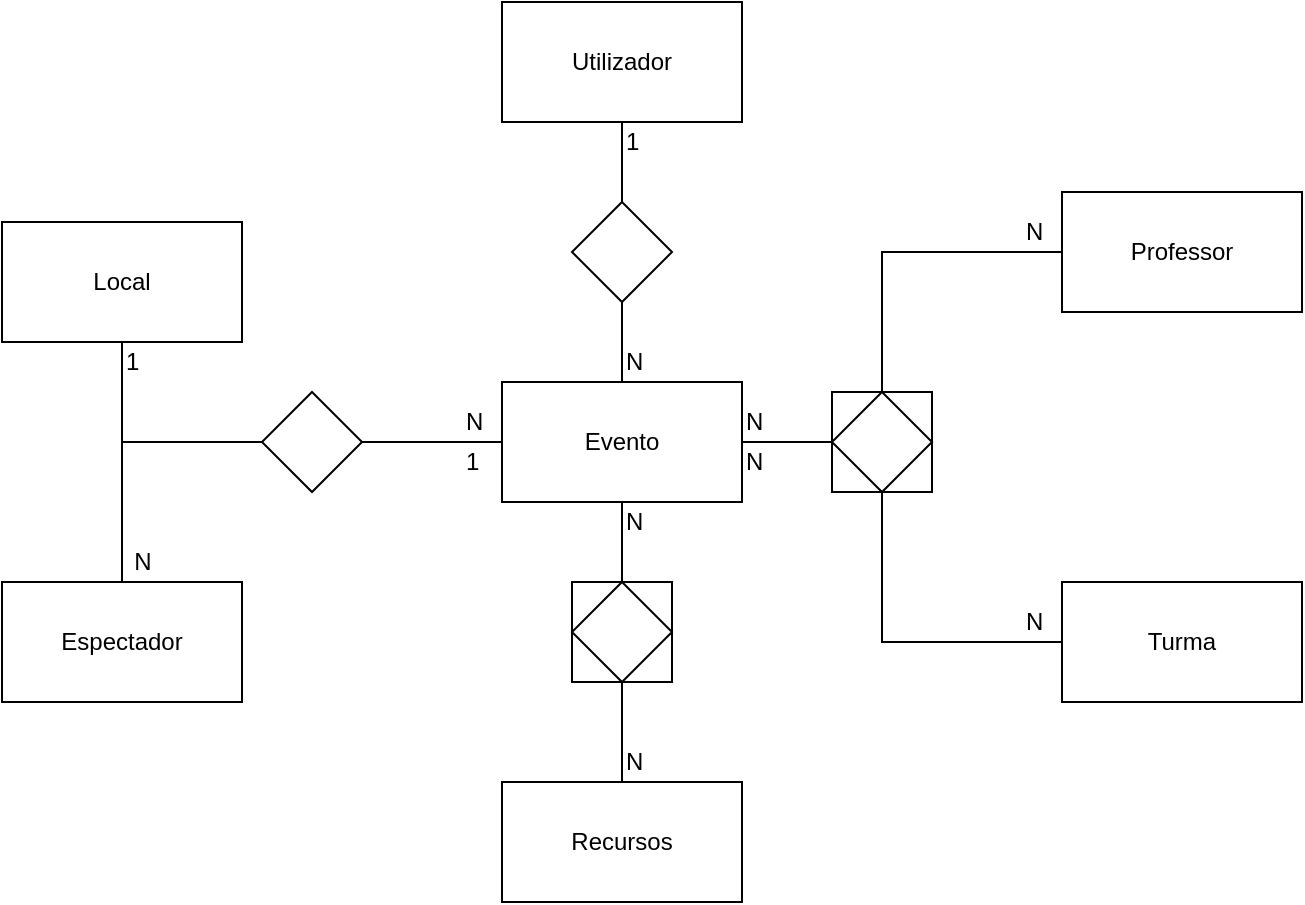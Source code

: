 <mxfile version="12.2.9" type="google" pages="2"><diagram id="Jh67H3Q3jxpSbNxzCm2u" name="Page-1"><mxGraphModel dx="1408" dy="748" grid="1" gridSize="10" guides="1" tooltips="1" connect="1" arrows="1" fold="1" page="1" pageScale="1" pageWidth="827" pageHeight="1169" math="0" shadow="0"><root><mxCell id="0"/><mxCell id="1" parent="0"/><mxCell id="zhbCAy5QGoQj8YJ2fs1V-2" value="" style="whiteSpace=wrap;html=1;aspect=fixed;" parent="1" vertex="1"><mxGeometry x="485" y="315" width="50" height="50" as="geometry"/></mxCell><mxCell id="zhbCAy5QGoQj8YJ2fs1V-1" value="" style="whiteSpace=wrap;html=1;aspect=fixed;" parent="1" vertex="1"><mxGeometry x="355" y="410" width="50" height="50" as="geometry"/></mxCell><mxCell id="IJOyXEs8nP33JWg1uRtd-14" value="" style="edgeStyle=orthogonalEdgeStyle;rounded=0;orthogonalLoop=1;jettySize=auto;html=1;endArrow=none;endFill=0;" parent="1" source="IJOyXEs8nP33JWg1uRtd-1" target="IJOyXEs8nP33JWg1uRtd-13" edge="1"><mxGeometry relative="1" as="geometry"/></mxCell><mxCell id="IJOyXEs8nP33JWg1uRtd-20" value="" style="edgeStyle=orthogonalEdgeStyle;rounded=0;orthogonalLoop=1;jettySize=auto;html=1;endArrow=none;endFill=0;" parent="1" source="IJOyXEs8nP33JWg1uRtd-1" target="IJOyXEs8nP33JWg1uRtd-19" edge="1"><mxGeometry relative="1" as="geometry"/></mxCell><mxCell id="IJOyXEs8nP33JWg1uRtd-26" value="" style="edgeStyle=orthogonalEdgeStyle;rounded=0;orthogonalLoop=1;jettySize=auto;html=1;endArrow=none;endFill=0;" parent="1" source="IJOyXEs8nP33JWg1uRtd-1" target="IJOyXEs8nP33JWg1uRtd-24" edge="1"><mxGeometry relative="1" as="geometry"/></mxCell><mxCell id="eQRNbu_ZxKwThQzrAz3L-7" value="" style="edgeStyle=orthogonalEdgeStyle;rounded=0;orthogonalLoop=1;jettySize=auto;html=1;endArrow=none;endFill=0;" parent="1" source="IJOyXEs8nP33JWg1uRtd-1" target="IJOyXEs8nP33JWg1uRtd-24" edge="1"><mxGeometry relative="1" as="geometry"/></mxCell><mxCell id="IJOyXEs8nP33JWg1uRtd-1" value="Evento" style="rounded=0;whiteSpace=wrap;html=1;" parent="1" vertex="1"><mxGeometry x="320" y="310" width="120" height="60" as="geometry"/></mxCell><mxCell id="IJOyXEs8nP33JWg1uRtd-8" style="edgeStyle=orthogonalEdgeStyle;rounded=0;orthogonalLoop=1;jettySize=auto;html=1;exitX=0.5;exitY=1;exitDx=0;exitDy=0;entryX=0.5;entryY=0;entryDx=0;entryDy=0;endArrow=none;endFill=0;" parent="1" source="IJOyXEs8nP33JWg1uRtd-2" target="IJOyXEs8nP33JWg1uRtd-6" edge="1"><mxGeometry relative="1" as="geometry"/></mxCell><mxCell id="IJOyXEs8nP33JWg1uRtd-2" value="Utilizador" style="rounded=0;whiteSpace=wrap;html=1;" parent="1" vertex="1"><mxGeometry x="320" y="120" width="120" height="60" as="geometry"/></mxCell><mxCell id="IJOyXEs8nP33JWg1uRtd-15" value="" style="edgeStyle=orthogonalEdgeStyle;rounded=0;orthogonalLoop=1;jettySize=auto;html=1;endArrow=none;endFill=0;" parent="1" source="IJOyXEs8nP33JWg1uRtd-3" target="IJOyXEs8nP33JWg1uRtd-13" edge="1"><mxGeometry relative="1" as="geometry"/></mxCell><mxCell id="IJOyXEs8nP33JWg1uRtd-3" value="Professor" style="rounded=0;whiteSpace=wrap;html=1;" parent="1" vertex="1"><mxGeometry x="600" y="215" width="120" height="60" as="geometry"/></mxCell><mxCell id="IJOyXEs8nP33JWg1uRtd-21" value="" style="edgeStyle=orthogonalEdgeStyle;rounded=0;orthogonalLoop=1;jettySize=auto;html=1;endArrow=none;endFill=0;" parent="1" source="IJOyXEs8nP33JWg1uRtd-4" target="IJOyXEs8nP33JWg1uRtd-19" edge="1"><mxGeometry relative="1" as="geometry"/></mxCell><mxCell id="IJOyXEs8nP33JWg1uRtd-4" value="Recursos" style="rounded=0;whiteSpace=wrap;html=1;" parent="1" vertex="1"><mxGeometry x="320" y="510" width="120" height="60" as="geometry"/></mxCell><mxCell id="IJOyXEs8nP33JWg1uRtd-9" value="" style="edgeStyle=orthogonalEdgeStyle;rounded=0;orthogonalLoop=1;jettySize=auto;html=1;endArrow=none;endFill=0;" parent="1" source="IJOyXEs8nP33JWg1uRtd-6" target="IJOyXEs8nP33JWg1uRtd-1" edge="1"><mxGeometry relative="1" as="geometry"/></mxCell><mxCell id="IJOyXEs8nP33JWg1uRtd-6" value="" style="rhombus;whiteSpace=wrap;html=1;" parent="1" vertex="1"><mxGeometry x="355" y="220" width="50" height="50" as="geometry"/></mxCell><mxCell id="IJOyXEs8nP33JWg1uRtd-10" value="1" style="text;html=1;resizable=0;points=[];autosize=1;align=left;verticalAlign=top;spacingTop=-4;" parent="1" vertex="1"><mxGeometry x="380" y="180" width="20" height="20" as="geometry"/></mxCell><mxCell id="IJOyXEs8nP33JWg1uRtd-11" value="N" style="text;html=1;resizable=0;points=[];autosize=1;align=left;verticalAlign=top;spacingTop=-4;" parent="1" vertex="1"><mxGeometry x="380" y="290" width="20" height="20" as="geometry"/></mxCell><mxCell id="IJOyXEs8nP33JWg1uRtd-13" value="" style="rhombus;whiteSpace=wrap;html=1;" parent="1" vertex="1"><mxGeometry x="485" y="315" width="50" height="50" as="geometry"/></mxCell><mxCell id="IJOyXEs8nP33JWg1uRtd-16" value="N" style="text;html=1;resizable=0;points=[];autosize=1;align=left;verticalAlign=top;spacingTop=-4;" parent="1" vertex="1"><mxGeometry x="440" y="320" width="20" height="20" as="geometry"/></mxCell><mxCell id="IJOyXEs8nP33JWg1uRtd-17" value="N" style="text;html=1;resizable=0;points=[];autosize=1;align=left;verticalAlign=top;spacingTop=-4;" parent="1" vertex="1"><mxGeometry x="580" y="225" width="20" height="20" as="geometry"/></mxCell><mxCell id="IJOyXEs8nP33JWg1uRtd-19" value="" style="rhombus;whiteSpace=wrap;html=1;" parent="1" vertex="1"><mxGeometry x="355" y="410" width="50" height="50" as="geometry"/></mxCell><mxCell id="IJOyXEs8nP33JWg1uRtd-22" value="N" style="text;html=1;resizable=0;points=[];autosize=1;align=left;verticalAlign=top;spacingTop=-4;" parent="1" vertex="1"><mxGeometry x="380" y="370" width="20" height="20" as="geometry"/></mxCell><mxCell id="IJOyXEs8nP33JWg1uRtd-23" value="N" style="text;html=1;resizable=0;points=[];autosize=1;align=left;verticalAlign=top;spacingTop=-4;" parent="1" vertex="1"><mxGeometry x="380" y="490" width="20" height="20" as="geometry"/></mxCell><mxCell id="IJOyXEs8nP33JWg1uRtd-27" value="" style="edgeStyle=orthogonalEdgeStyle;rounded=0;orthogonalLoop=1;jettySize=auto;html=1;endArrow=none;endFill=0;" parent="1" source="IJOyXEs8nP33JWg1uRtd-30" target="IJOyXEs8nP33JWg1uRtd-25" edge="1"><mxGeometry relative="1" as="geometry"/></mxCell><mxCell id="4F2PrnxVipx-TrDPdB4S-1" style="edgeStyle=orthogonalEdgeStyle;rounded=0;orthogonalLoop=1;jettySize=auto;html=1;exitX=0;exitY=0.5;exitDx=0;exitDy=0;entryX=0.5;entryY=0;entryDx=0;entryDy=0;endArrow=none;endFill=0;" edge="1" parent="1" source="IJOyXEs8nP33JWg1uRtd-24" target="mLtWbIIc8h2dx95_w21L-1"><mxGeometry relative="1" as="geometry"/></mxCell><mxCell id="IJOyXEs8nP33JWg1uRtd-24" value="" style="rhombus;whiteSpace=wrap;html=1;" parent="1" vertex="1"><mxGeometry x="200" y="315" width="50" height="50" as="geometry"/></mxCell><mxCell id="eQRNbu_ZxKwThQzrAz3L-2" style="edgeStyle=orthogonalEdgeStyle;rounded=0;orthogonalLoop=1;jettySize=auto;html=1;exitX=0.5;exitY=1;exitDx=0;exitDy=0;entryX=0;entryY=0.5;entryDx=0;entryDy=0;endArrow=none;endFill=0;" parent="1" source="IJOyXEs8nP33JWg1uRtd-25" target="IJOyXEs8nP33JWg1uRtd-24" edge="1"><mxGeometry relative="1" as="geometry"/></mxCell><mxCell id="IJOyXEs8nP33JWg1uRtd-25" value="Local" style="rounded=0;whiteSpace=wrap;html=1;" parent="1" vertex="1"><mxGeometry x="70" y="230" width="120" height="60" as="geometry"/></mxCell><mxCell id="IJOyXEs8nP33JWg1uRtd-29" value="N" style="text;html=1;resizable=0;points=[];autosize=1;align=left;verticalAlign=top;spacingTop=-4;" parent="1" vertex="1"><mxGeometry x="300" y="320" width="20" height="20" as="geometry"/></mxCell><mxCell id="Zzs5hLD2S3Af1MCPsf4Q-2" style="edgeStyle=orthogonalEdgeStyle;rounded=0;orthogonalLoop=1;jettySize=auto;html=1;exitX=0;exitY=0.5;exitDx=0;exitDy=0;entryX=0.5;entryY=1;entryDx=0;entryDy=0;strokeWidth=1;endArrow=none;endFill=0;" parent="1" source="Zzs5hLD2S3Af1MCPsf4Q-1" target="zhbCAy5QGoQj8YJ2fs1V-2" edge="1"><mxGeometry relative="1" as="geometry"/></mxCell><mxCell id="Zzs5hLD2S3Af1MCPsf4Q-1" value="Turma" style="rounded=0;whiteSpace=wrap;html=1;" parent="1" vertex="1"><mxGeometry x="600" y="410" width="120" height="60" as="geometry"/></mxCell><mxCell id="Zzs5hLD2S3Af1MCPsf4Q-3" value="N" style="text;html=1;resizable=0;points=[];autosize=1;align=left;verticalAlign=top;spacingTop=-4;" parent="1" vertex="1"><mxGeometry x="580" y="420" width="20" height="20" as="geometry"/></mxCell><mxCell id="IJOyXEs8nP33JWg1uRtd-30" value="1" style="text;html=1;resizable=0;points=[];autosize=1;align=left;verticalAlign=top;spacingTop=-4;" parent="1" vertex="1"><mxGeometry x="130" y="290" width="20" height="20" as="geometry"/></mxCell><mxCell id="eQRNbu_ZxKwThQzrAz3L-5" value="1" style="text;html=1;resizable=0;points=[];autosize=1;align=left;verticalAlign=top;spacingTop=-4;" parent="1" vertex="1"><mxGeometry x="300" y="340" width="20" height="20" as="geometry"/></mxCell><mxCell id="eQRNbu_ZxKwThQzrAz3L-6" value="N" style="text;html=1;resizable=0;points=[];autosize=1;align=left;verticalAlign=top;spacingTop=-4;" parent="1" vertex="1"><mxGeometry x="440" y="340" width="20" height="20" as="geometry"/></mxCell><mxCell id="mLtWbIIc8h2dx95_w21L-1" value="Espectador" style="rounded=0;whiteSpace=wrap;html=1;" parent="1" vertex="1"><mxGeometry x="70" y="410" width="120" height="60" as="geometry"/></mxCell><mxCell id="4F2PrnxVipx-TrDPdB4S-2" value="N" style="text;html=1;align=center;verticalAlign=middle;resizable=0;points=[];;autosize=1;" vertex="1" parent="1"><mxGeometry x="130" y="390" width="20" height="20" as="geometry"/></mxCell></root></mxGraphModel></diagram><diagram id="Lm7Dpxeq17SA1pwIKC3G" name="Page-2"><mxGraphModel dx="1408" dy="748" grid="1" gridSize="10" guides="1" tooltips="1" connect="1" arrows="1" fold="1" page="1" pageScale="1" pageWidth="827" pageHeight="1169" math="0" shadow="0"><root><mxCell id="uQMUdhxPrY3A5N7AgBjk-0"/><mxCell id="uQMUdhxPrY3A5N7AgBjk-1" parent="uQMUdhxPrY3A5N7AgBjk-0"/><mxCell id="bjMlNkMcn35u2qCBFPjm-3" style="edgeStyle=orthogonalEdgeStyle;rounded=1;orthogonalLoop=1;jettySize=auto;html=1;entryX=0.5;entryY=0;entryDx=0;entryDy=0;startArrow=none;startFill=0;endArrow=ERmany;endFill=0;strokeColor=#000000;" parent="uQMUdhxPrY3A5N7AgBjk-1" source="v9JrFw2eaWgQ8vSwRDkb-0" target="gcyDaqHP9L5kCWdp9UpA-13" edge="1"><mxGeometry relative="1" as="geometry"/></mxCell><mxCell id="jWGImULyh-zhUYDuJxsQ-2" style="edgeStyle=orthogonalEdgeStyle;rounded=1;orthogonalLoop=1;jettySize=auto;html=1;startArrow=none;startFill=0;endArrow=ERmany;endFill=0;strokeColor=#000000;" parent="uQMUdhxPrY3A5N7AgBjk-1" source="v9JrFw2eaWgQ8vSwRDkb-0" target="gcyDaqHP9L5kCWdp9UpA-0" edge="1"><mxGeometry relative="1" as="geometry"/></mxCell><mxCell id="E01hCm0iudm5KoXo-pSB-0" style="edgeStyle=orthogonalEdgeStyle;rounded=1;orthogonalLoop=1;jettySize=auto;html=1;startArrow=none;startFill=0;endArrow=ERmany;endFill=0;strokeColor=#000000;" parent="uQMUdhxPrY3A5N7AgBjk-1" source="v9JrFw2eaWgQ8vSwRDkb-0" target="pyR2Yu2KaZCSXECznlxz-0" edge="1"><mxGeometry relative="1" as="geometry"/></mxCell><mxCell id="UAPrOtqbvo4sJQOtvfsJ-7" style="edgeStyle=orthogonalEdgeStyle;rounded=1;orthogonalLoop=1;jettySize=auto;html=1;endArrow=ERmany;endFill=0;" edge="1" parent="uQMUdhxPrY3A5N7AgBjk-1" source="v9JrFw2eaWgQ8vSwRDkb-0" target="nkY8CMh8w5-jnQc0ybU_-9"><mxGeometry relative="1" as="geometry"/></mxCell><mxCell id="UAPrOtqbvo4sJQOtvfsJ-12" style="edgeStyle=orthogonalEdgeStyle;rounded=1;orthogonalLoop=1;jettySize=auto;html=1;endArrow=ERmany;endFill=0;" edge="1" parent="uQMUdhxPrY3A5N7AgBjk-1" source="v9JrFw2eaWgQ8vSwRDkb-0" target="ZTfTztfbkI61BtAC5NWL-0"><mxGeometry relative="1" as="geometry"/></mxCell><mxCell id="v9JrFw2eaWgQ8vSwRDkb-0" value="evento" style="swimlane;fontStyle=0;childLayout=stackLayout;horizontal=1;startSize=26;fillColor=none;horizontalStack=0;resizeParent=1;resizeParentMax=0;resizeLast=0;collapsible=1;marginBottom=0;" parent="uQMUdhxPrY3A5N7AgBjk-1" vertex="1"><mxGeometry x="350" y="481" width="160" height="208" as="geometry"/></mxCell><mxCell id="v9JrFw2eaWgQ8vSwRDkb-1" value="evento_id INT" style="text;strokeColor=none;fillColor=none;align=left;verticalAlign=top;spacingLeft=4;spacingRight=4;overflow=hidden;rotatable=0;points=[[0,0.5],[1,0.5]];portConstraint=eastwest;fontStyle=1" parent="v9JrFw2eaWgQ8vSwRDkb-0" vertex="1"><mxGeometry y="26" width="160" height="26" as="geometry"/></mxCell><mxCell id="Xj9gPzI2pLIC4q5CqJXt-0" value="local_id INT" style="text;strokeColor=none;fillColor=none;align=left;verticalAlign=top;spacingLeft=4;spacingRight=4;overflow=hidden;rotatable=0;points=[[0,0.5],[1,0.5]];portConstraint=eastwest;" parent="v9JrFw2eaWgQ8vSwRDkb-0" vertex="1"><mxGeometry y="52" width="160" height="26" as="geometry"/></mxCell><mxCell id="Xj9gPzI2pLIC4q5CqJXt-1" value="utilizador_id INT" style="text;strokeColor=none;fillColor=none;align=left;verticalAlign=top;spacingLeft=4;spacingRight=4;overflow=hidden;rotatable=0;points=[[0,0.5],[1,0.5]];portConstraint=eastwest;" parent="v9JrFw2eaWgQ8vSwRDkb-0" vertex="1"><mxGeometry y="78" width="160" height="26" as="geometry"/></mxCell><mxCell id="UAPrOtqbvo4sJQOtvfsJ-1" value="espectador_id INT" style="text;strokeColor=none;fillColor=none;align=left;verticalAlign=top;spacingLeft=4;spacingRight=4;overflow=hidden;rotatable=0;points=[[0,0.5],[1,0.5]];portConstraint=eastwest;" vertex="1" parent="v9JrFw2eaWgQ8vSwRDkb-0"><mxGeometry y="104" width="160" height="26" as="geometry"/></mxCell><mxCell id="v9JrFw2eaWgQ8vSwRDkb-2" value="inicio DATETIME" style="text;strokeColor=none;fillColor=none;align=left;verticalAlign=top;spacingLeft=4;spacingRight=4;overflow=hidden;rotatable=0;points=[[0,0.5],[1,0.5]];portConstraint=eastwest;" parent="v9JrFw2eaWgQ8vSwRDkb-0" vertex="1"><mxGeometry y="130" width="160" height="26" as="geometry"/></mxCell><mxCell id="UAPrOtqbvo4sJQOtvfsJ-2" value="fim DATETIME" style="text;strokeColor=none;fillColor=none;align=left;verticalAlign=top;spacingLeft=4;spacingRight=4;overflow=hidden;rotatable=0;points=[[0,0.5],[1,0.5]];portConstraint=eastwest;" vertex="1" parent="v9JrFw2eaWgQ8vSwRDkb-0"><mxGeometry y="156" width="160" height="26" as="geometry"/></mxCell><mxCell id="gcyDaqHP9L5kCWdp9UpA-12" value="atividade VARCHAR" style="text;strokeColor=none;fillColor=none;align=left;verticalAlign=top;spacingLeft=4;spacingRight=4;overflow=hidden;rotatable=0;points=[[0,0.5],[1,0.5]];portConstraint=eastwest;" parent="v9JrFw2eaWgQ8vSwRDkb-0" vertex="1"><mxGeometry y="182" width="160" height="26" as="geometry"/></mxCell><mxCell id="ZTfTztfbkI61BtAC5NWL-0" value="local" style="swimlane;fontStyle=0;childLayout=stackLayout;horizontal=1;startSize=26;fillColor=none;horizontalStack=0;resizeParent=1;resizeParentMax=0;resizeLast=0;collapsible=1;marginBottom=0;" parent="uQMUdhxPrY3A5N7AgBjk-1" vertex="1"><mxGeometry x="110" y="500" width="140" height="78" as="geometry"/></mxCell><mxCell id="ZTfTztfbkI61BtAC5NWL-1" value="local_id INT" style="text;strokeColor=none;fillColor=none;align=left;verticalAlign=top;spacingLeft=4;spacingRight=4;overflow=hidden;rotatable=0;points=[[0,0.5],[1,0.5]];portConstraint=eastwest;fontStyle=1" parent="ZTfTztfbkI61BtAC5NWL-0" vertex="1"><mxGeometry y="26" width="140" height="26" as="geometry"/></mxCell><mxCell id="ZTfTztfbkI61BtAC5NWL-3" value="nome VARCHAR" style="text;strokeColor=none;fillColor=none;align=left;verticalAlign=top;spacingLeft=4;spacingRight=4;overflow=hidden;rotatable=0;points=[[0,0.5],[1,0.5]];portConstraint=eastwest;" parent="ZTfTztfbkI61BtAC5NWL-0" vertex="1"><mxGeometry y="52" width="140" height="26" as="geometry"/></mxCell><mxCell id="jWGImULyh-zhUYDuJxsQ-0" style="edgeStyle=orthogonalEdgeStyle;rounded=1;orthogonalLoop=1;jettySize=auto;html=1;startArrow=none;startFill=0;endArrow=ERmany;endFill=0;strokeColor=#000000;" parent="uQMUdhxPrY3A5N7AgBjk-1" source="oLrFUou3zTEEuptUUkH_-0" target="v9JrFw2eaWgQ8vSwRDkb-0" edge="1"><mxGeometry relative="1" as="geometry"/></mxCell><mxCell id="oLrFUou3zTEEuptUUkH_-0" value="utilizador" style="swimlane;fontStyle=0;childLayout=stackLayout;horizontal=1;startSize=26;fillColor=none;horizontalStack=0;resizeParent=1;resizeParentMax=0;resizeLast=0;collapsible=1;marginBottom=0;" parent="uQMUdhxPrY3A5N7AgBjk-1" vertex="1"><mxGeometry x="570" y="423" width="180" height="130" as="geometry"/></mxCell><mxCell id="oLrFUou3zTEEuptUUkH_-1" value="utilizador_id INT" style="text;strokeColor=none;fillColor=none;align=left;verticalAlign=top;spacingLeft=4;spacingRight=4;overflow=hidden;rotatable=0;points=[[0,0.5],[1,0.5]];portConstraint=eastwest;fontStyle=1" parent="oLrFUou3zTEEuptUUkH_-0" vertex="1"><mxGeometry y="26" width="180" height="26" as="geometry"/></mxCell><mxCell id="oLrFUou3zTEEuptUUkH_-2" value="nome VARCHAR" style="text;strokeColor=none;fillColor=none;align=left;verticalAlign=top;spacingLeft=4;spacingRight=4;overflow=hidden;rotatable=0;points=[[0,0.5],[1,0.5]];portConstraint=eastwest;" parent="oLrFUou3zTEEuptUUkH_-0" vertex="1"><mxGeometry y="52" width="180" height="26" as="geometry"/></mxCell><mxCell id="oLrFUou3zTEEuptUUkH_-3" value="password VARCHAR" style="text;strokeColor=none;fillColor=none;align=left;verticalAlign=top;spacingLeft=4;spacingRight=4;overflow=hidden;rotatable=0;points=[[0,0.5],[1,0.5]];portConstraint=eastwest;" parent="oLrFUou3zTEEuptUUkH_-0" vertex="1"><mxGeometry y="78" width="180" height="26" as="geometry"/></mxCell><mxCell id="oLrFUou3zTEEuptUUkH_-4" value="email VARCHAR" style="text;strokeColor=none;fillColor=none;align=left;verticalAlign=top;spacingLeft=4;spacingRight=4;overflow=hidden;rotatable=0;points=[[0,0.5],[1,0.5]];portConstraint=eastwest;" parent="oLrFUou3zTEEuptUUkH_-0" vertex="1"><mxGeometry y="104" width="180" height="26" as="geometry"/></mxCell><mxCell id="pyR2Yu2KaZCSXECznlxz-0" value="professor_evento" style="swimlane;fontStyle=0;childLayout=stackLayout;horizontal=1;startSize=26;fillColor=none;horizontalStack=0;resizeParent=1;resizeParentMax=0;resizeLast=0;collapsible=1;marginBottom=0;" parent="uQMUdhxPrY3A5N7AgBjk-1" vertex="1"><mxGeometry x="570" y="592.5" width="180" height="78" as="geometry"/></mxCell><mxCell id="pyR2Yu2KaZCSXECznlxz-2" value="professor_id INT" style="text;strokeColor=none;fillColor=none;align=left;verticalAlign=top;spacingLeft=4;spacingRight=4;overflow=hidden;rotatable=0;points=[[0,0.5],[1,0.5]];portConstraint=eastwest;fontStyle=1" parent="pyR2Yu2KaZCSXECznlxz-0" vertex="1"><mxGeometry y="26" width="180" height="26" as="geometry"/></mxCell><mxCell id="pyR2Yu2KaZCSXECznlxz-3" value="evento_id INT" style="text;strokeColor=none;fillColor=none;align=left;verticalAlign=top;spacingLeft=4;spacingRight=4;overflow=hidden;rotatable=0;points=[[0,0.5],[1,0.5]];portConstraint=eastwest;fontStyle=1" parent="pyR2Yu2KaZCSXECznlxz-0" vertex="1"><mxGeometry y="52" width="180" height="26" as="geometry"/></mxCell><mxCell id="jWGImULyh-zhUYDuJxsQ-6" style="edgeStyle=orthogonalEdgeStyle;rounded=1;orthogonalLoop=1;jettySize=auto;html=1;startArrow=none;startFill=0;endArrow=ERmany;endFill=0;strokeColor=#000000;" parent="uQMUdhxPrY3A5N7AgBjk-1" source="nkY8CMh8w5-jnQc0ybU_-5" target="pyR2Yu2KaZCSXECznlxz-0" edge="1"><mxGeometry relative="1" as="geometry"/></mxCell><mxCell id="nkY8CMh8w5-jnQc0ybU_-5" value="professor" style="swimlane;fontStyle=0;childLayout=stackLayout;horizontal=1;startSize=26;fillColor=none;horizontalStack=0;resizeParent=1;resizeParentMax=0;resizeLast=0;collapsible=1;marginBottom=0;" parent="uQMUdhxPrY3A5N7AgBjk-1" vertex="1"><mxGeometry x="570" y="730" width="180" height="78" as="geometry"/></mxCell><mxCell id="nkY8CMh8w5-jnQc0ybU_-6" value="professor_id INT" style="text;strokeColor=none;fillColor=none;align=left;verticalAlign=top;spacingLeft=4;spacingRight=4;overflow=hidden;rotatable=0;points=[[0,0.5],[1,0.5]];portConstraint=eastwest;fontStyle=1" parent="nkY8CMh8w5-jnQc0ybU_-5" vertex="1"><mxGeometry y="26" width="180" height="26" as="geometry"/></mxCell><mxCell id="nkY8CMh8w5-jnQc0ybU_-7" value="nome VARCHAR" style="text;strokeColor=none;fillColor=none;align=left;verticalAlign=top;spacingLeft=4;spacingRight=4;overflow=hidden;rotatable=0;points=[[0,0.5],[1,0.5]];portConstraint=eastwest;" parent="nkY8CMh8w5-jnQc0ybU_-5" vertex="1"><mxGeometry y="52" width="180" height="26" as="geometry"/></mxCell><mxCell id="nkY8CMh8w5-jnQc0ybU_-9" value="turma_evento" style="swimlane;fontStyle=0;childLayout=stackLayout;horizontal=1;startSize=26;fillColor=none;horizontalStack=0;resizeParent=1;resizeParentMax=0;resizeLast=0;collapsible=1;marginBottom=0;" parent="uQMUdhxPrY3A5N7AgBjk-1" vertex="1"><mxGeometry x="110" y="592.5" width="140" height="78" as="geometry"/></mxCell><mxCell id="nkY8CMh8w5-jnQc0ybU_-11" value="turma_id INT" style="text;strokeColor=none;fillColor=none;align=left;verticalAlign=top;spacingLeft=4;spacingRight=4;overflow=hidden;rotatable=0;points=[[0,0.5],[1,0.5]];portConstraint=eastwest;fontStyle=1" parent="nkY8CMh8w5-jnQc0ybU_-9" vertex="1"><mxGeometry y="26" width="140" height="26" as="geometry"/></mxCell><mxCell id="nkY8CMh8w5-jnQc0ybU_-12" value="evento_id INT" style="text;strokeColor=none;fillColor=none;align=left;verticalAlign=top;spacingLeft=4;spacingRight=4;overflow=hidden;rotatable=0;points=[[0,0.5],[1,0.5]];portConstraint=eastwest;fontStyle=1" parent="nkY8CMh8w5-jnQc0ybU_-9" vertex="1"><mxGeometry y="52" width="140" height="26" as="geometry"/></mxCell><mxCell id="bjMlNkMcn35u2qCBFPjm-2" style="edgeStyle=orthogonalEdgeStyle;rounded=1;orthogonalLoop=1;jettySize=auto;html=1;exitX=0.5;exitY=0;exitDx=0;exitDy=0;startArrow=none;startFill=0;endArrow=ERmany;endFill=0;strokeColor=#000000;" parent="uQMUdhxPrY3A5N7AgBjk-1" source="yHypNDmw7WY4MhXQEsu3-0" target="nkY8CMh8w5-jnQc0ybU_-9" edge="1"><mxGeometry relative="1" as="geometry"/></mxCell><mxCell id="yHypNDmw7WY4MhXQEsu3-0" value="turma" style="swimlane;fontStyle=0;childLayout=stackLayout;horizontal=1;startSize=26;fillColor=none;horizontalStack=0;resizeParent=1;resizeParentMax=0;resizeLast=0;collapsible=1;marginBottom=0;" parent="uQMUdhxPrY3A5N7AgBjk-1" vertex="1"><mxGeometry x="110" y="730" width="140" height="78" as="geometry"/></mxCell><mxCell id="yHypNDmw7WY4MhXQEsu3-1" value="turma_id INT" style="text;strokeColor=none;fillColor=none;align=left;verticalAlign=top;spacingLeft=4;spacingRight=4;overflow=hidden;rotatable=0;points=[[0,0.5],[1,0.5]];portConstraint=eastwest;fontStyle=1" parent="yHypNDmw7WY4MhXQEsu3-0" vertex="1"><mxGeometry y="26" width="140" height="26" as="geometry"/></mxCell><mxCell id="yHypNDmw7WY4MhXQEsu3-2" value="nome_turma VARCHAR" style="text;strokeColor=none;fillColor=none;align=left;verticalAlign=top;spacingLeft=4;spacingRight=4;overflow=hidden;rotatable=0;points=[[0,0.5],[1,0.5]];portConstraint=eastwest;" parent="yHypNDmw7WY4MhXQEsu3-0" vertex="1"><mxGeometry y="52" width="140" height="26" as="geometry"/></mxCell><mxCell id="gcyDaqHP9L5kCWdp9UpA-0" value="recursos_necessarios" style="swimlane;fontStyle=0;childLayout=stackLayout;horizontal=1;startSize=26;fillColor=none;horizontalStack=0;resizeParent=1;resizeParentMax=0;resizeLast=0;collapsible=1;marginBottom=0;" parent="uQMUdhxPrY3A5N7AgBjk-1" vertex="1"><mxGeometry x="350" y="347.5" width="160" height="104" as="geometry"/></mxCell><mxCell id="gcyDaqHP9L5kCWdp9UpA-1" value="recurso_id INT" style="text;strokeColor=none;fillColor=none;align=left;verticalAlign=top;spacingLeft=4;spacingRight=4;overflow=hidden;rotatable=0;points=[[0,0.5],[1,0.5]];portConstraint=eastwest;fontStyle=1" parent="gcyDaqHP9L5kCWdp9UpA-0" vertex="1"><mxGeometry y="26" width="160" height="26" as="geometry"/></mxCell><mxCell id="gcyDaqHP9L5kCWdp9UpA-2" value="evento_id INT" style="text;strokeColor=none;fillColor=none;align=left;verticalAlign=top;spacingLeft=4;spacingRight=4;overflow=hidden;rotatable=0;points=[[0,0.5],[1,0.5]];portConstraint=eastwest;fontStyle=1" parent="gcyDaqHP9L5kCWdp9UpA-0" vertex="1"><mxGeometry y="52" width="160" height="26" as="geometry"/></mxCell><mxCell id="UFWqsP48Y7-b8T2S2_8W-0" value="quantidade INT" style="text;strokeColor=none;fillColor=none;align=left;verticalAlign=top;spacingLeft=4;spacingRight=4;overflow=hidden;rotatable=0;points=[[0,0.5],[1,0.5]];portConstraint=eastwest;" parent="gcyDaqHP9L5kCWdp9UpA-0" vertex="1"><mxGeometry y="78" width="160" height="26" as="geometry"/></mxCell><mxCell id="jWGImULyh-zhUYDuJxsQ-1" style="edgeStyle=orthogonalEdgeStyle;rounded=1;orthogonalLoop=1;jettySize=auto;html=1;entryX=0.5;entryY=0;entryDx=0;entryDy=0;startArrow=none;startFill=0;endArrow=ERmany;endFill=0;strokeColor=#000000;" parent="uQMUdhxPrY3A5N7AgBjk-1" source="gcyDaqHP9L5kCWdp9UpA-8" target="gcyDaqHP9L5kCWdp9UpA-0" edge="1"><mxGeometry relative="1" as="geometry"/></mxCell><mxCell id="gcyDaqHP9L5kCWdp9UpA-8" value="recurso" style="swimlane;fontStyle=0;childLayout=stackLayout;horizontal=1;startSize=26;fillColor=none;horizontalStack=0;resizeParent=1;resizeParentMax=0;resizeLast=0;collapsible=1;marginBottom=0;" parent="uQMUdhxPrY3A5N7AgBjk-1" vertex="1"><mxGeometry x="350" y="240" width="160" height="78" as="geometry"/></mxCell><mxCell id="gcyDaqHP9L5kCWdp9UpA-9" value="recurso_id INT" style="text;strokeColor=none;fillColor=none;align=left;verticalAlign=top;spacingLeft=4;spacingRight=4;overflow=hidden;rotatable=0;points=[[0,0.5],[1,0.5]];portConstraint=eastwest;fontStyle=1" parent="gcyDaqHP9L5kCWdp9UpA-8" vertex="1"><mxGeometry y="26" width="160" height="26" as="geometry"/></mxCell><mxCell id="gcyDaqHP9L5kCWdp9UpA-10" value="nome VARCHAR" style="text;strokeColor=none;fillColor=none;align=left;verticalAlign=top;spacingLeft=4;spacingRight=4;overflow=hidden;rotatable=0;points=[[0,0.5],[1,0.5]];portConstraint=eastwest;" parent="gcyDaqHP9L5kCWdp9UpA-8" vertex="1"><mxGeometry y="52" width="160" height="26" as="geometry"/></mxCell><mxCell id="gcyDaqHP9L5kCWdp9UpA-13" value="espectador" style="swimlane;fontStyle=0;childLayout=stackLayout;horizontal=1;startSize=26;fillColor=none;horizontalStack=0;resizeParent=1;resizeParentMax=0;resizeLast=0;collapsible=1;marginBottom=0;" parent="uQMUdhxPrY3A5N7AgBjk-1" vertex="1"><mxGeometry x="350" y="730" width="160" height="156" as="geometry"/></mxCell><mxCell id="gcyDaqHP9L5kCWdp9UpA-14" value="espectador_id INT" style="text;strokeColor=none;fillColor=none;align=left;verticalAlign=top;spacingLeft=4;spacingRight=4;overflow=hidden;rotatable=0;points=[[0,0.5],[1,0.5]];portConstraint=eastwest;fontStyle=1" parent="gcyDaqHP9L5kCWdp9UpA-13" vertex="1"><mxGeometry y="26" width="160" height="26" as="geometry"/></mxCell><mxCell id="gcyDaqHP9L5kCWdp9UpA-15" value="numero_alunos INT" style="text;strokeColor=none;fillColor=none;align=left;verticalAlign=top;spacingLeft=4;spacingRight=4;overflow=hidden;rotatable=0;points=[[0,0.5],[1,0.5]];portConstraint=eastwest;fontStyle=0" parent="gcyDaqHP9L5kCWdp9UpA-13" vertex="1"><mxGeometry y="52" width="160" height="26" as="geometry"/></mxCell><mxCell id="FQI5_HsbamFbSAyOh_FI-0" value="numero_professores INT" style="text;strokeColor=none;fillColor=none;align=left;verticalAlign=top;spacingLeft=4;spacingRight=4;overflow=hidden;rotatable=0;points=[[0,0.5],[1,0.5]];portConstraint=eastwest;fontStyle=0" parent="gcyDaqHP9L5kCWdp9UpA-13" vertex="1"><mxGeometry y="78" width="160" height="26" as="geometry"/></mxCell><mxCell id="gcyDaqHP9L5kCWdp9UpA-16" value="numero_pais INT" style="text;strokeColor=none;fillColor=none;align=left;verticalAlign=top;spacingLeft=4;spacingRight=4;overflow=hidden;rotatable=0;points=[[0,0.5],[1,0.5]];portConstraint=eastwest;fontStyle=0" parent="gcyDaqHP9L5kCWdp9UpA-13" vertex="1"><mxGeometry y="104" width="160" height="26" as="geometry"/></mxCell><mxCell id="UAPrOtqbvo4sJQOtvfsJ-0" value="outros VARCHAR" style="text;strokeColor=none;fillColor=none;align=left;verticalAlign=top;spacingLeft=4;spacingRight=4;overflow=hidden;rotatable=0;points=[[0,0.5],[1,0.5]];portConstraint=eastwest;fontStyle=0" vertex="1" parent="gcyDaqHP9L5kCWdp9UpA-13"><mxGeometry y="130" width="160" height="26" as="geometry"/></mxCell></root></mxGraphModel></diagram></mxfile>